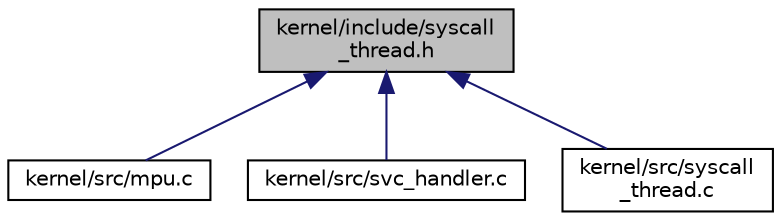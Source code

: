 digraph "kernel/include/syscall_thread.h"
{
 // LATEX_PDF_SIZE
  edge [fontname="Helvetica",fontsize="10",labelfontname="Helvetica",labelfontsize="10"];
  node [fontname="Helvetica",fontsize="10",shape=record];
  Node1 [label="kernel/include/syscall\l_thread.h",height=0.2,width=0.4,color="black", fillcolor="grey75", style="filled", fontcolor="black",tooltip="system calls to support thread library for lab 4"];
  Node1 -> Node2 [dir="back",color="midnightblue",fontsize="10",style="solid",fontname="Helvetica"];
  Node2 [label="kernel/src/mpu.c",height=0.2,width=0.4,color="black", fillcolor="white", style="filled",URL="$mpu_8c.html",tooltip="implementation of memory protection for lab 4"];
  Node1 -> Node3 [dir="back",color="midnightblue",fontsize="10",style="solid",fontname="Helvetica"];
  Node3 [label="kernel/src/svc_handler.c",height=0.2,width=0.4,color="black", fillcolor="white", style="filled",URL="$svc__handler_8c.html",tooltip=" "];
  Node1 -> Node4 [dir="back",color="midnightblue",fontsize="10",style="solid",fontname="Helvetica"];
  Node4 [label="kernel/src/syscall\l_thread.c",height=0.2,width=0.4,color="black", fillcolor="white", style="filled",URL="$syscall__thread_8c.html",tooltip=" "];
}
